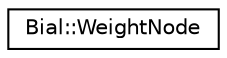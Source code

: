 digraph "Graphical Class Hierarchy"
{
  edge [fontname="Helvetica",fontsize="10",labelfontname="Helvetica",labelfontsize="10"];
  node [fontname="Helvetica",fontsize="10",shape=record];
  rankdir="LR";
  Node1 [label="Bial::WeightNode",height=0.2,width=0.4,color="black", fillcolor="white", style="filled",URL="$class_bial_1_1_weight_node.html"];
}
